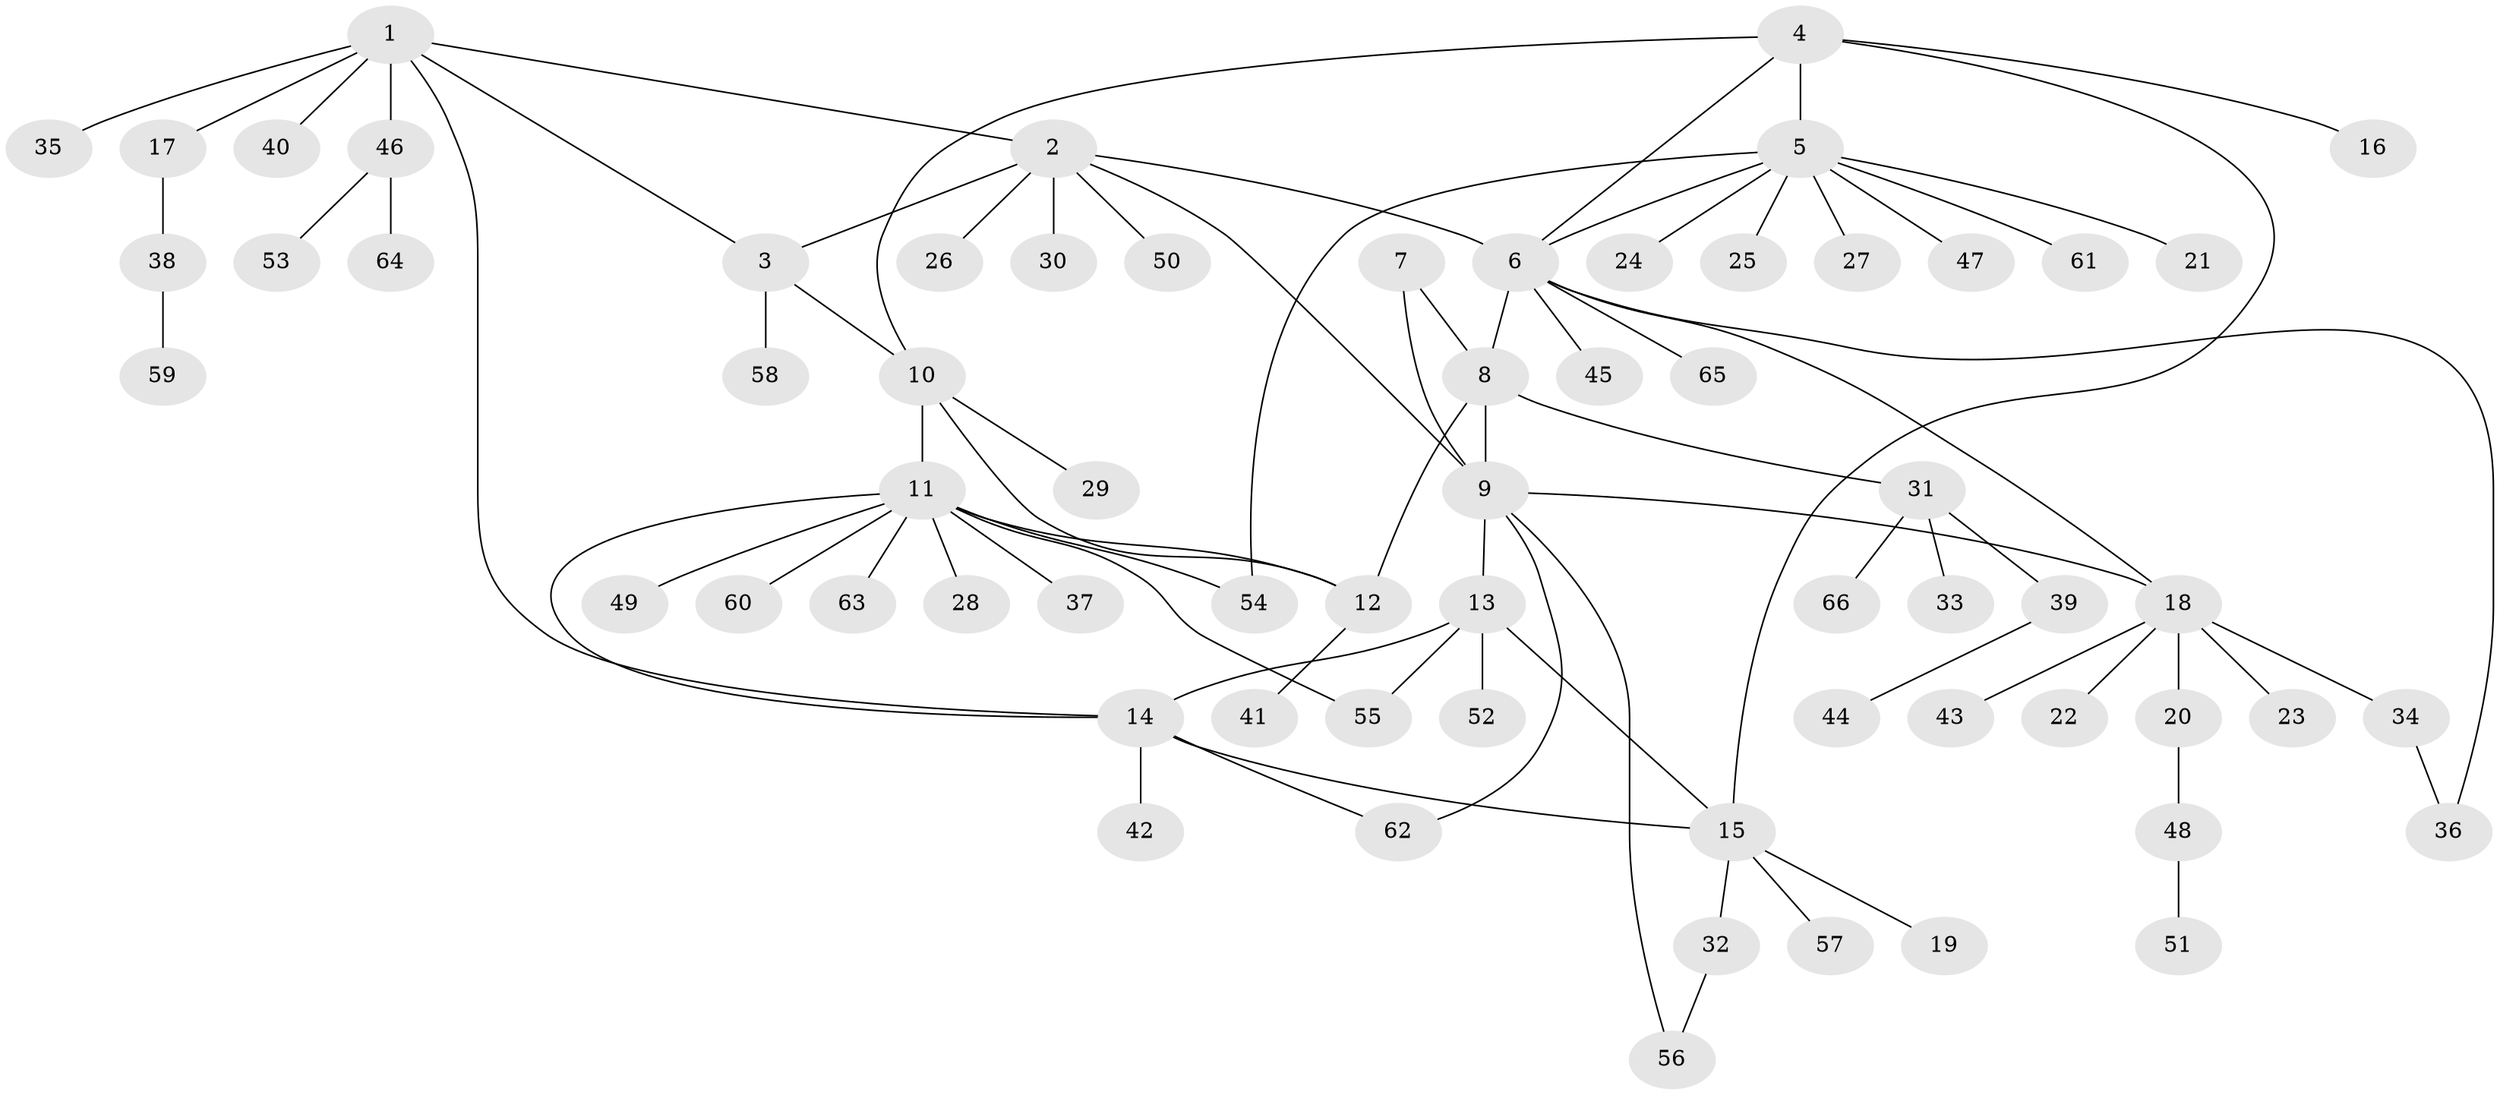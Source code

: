 // coarse degree distribution, {7: 0.061224489795918366, 6: 0.04081632653061224, 3: 0.04081632653061224, 14: 0.02040816326530612, 2: 0.16326530612244897, 9: 0.04081632653061224, 5: 0.04081632653061224, 1: 0.5918367346938775}
// Generated by graph-tools (version 1.1) at 2025/52/02/27/25 19:52:17]
// undirected, 66 vertices, 82 edges
graph export_dot {
graph [start="1"]
  node [color=gray90,style=filled];
  1;
  2;
  3;
  4;
  5;
  6;
  7;
  8;
  9;
  10;
  11;
  12;
  13;
  14;
  15;
  16;
  17;
  18;
  19;
  20;
  21;
  22;
  23;
  24;
  25;
  26;
  27;
  28;
  29;
  30;
  31;
  32;
  33;
  34;
  35;
  36;
  37;
  38;
  39;
  40;
  41;
  42;
  43;
  44;
  45;
  46;
  47;
  48;
  49;
  50;
  51;
  52;
  53;
  54;
  55;
  56;
  57;
  58;
  59;
  60;
  61;
  62;
  63;
  64;
  65;
  66;
  1 -- 2;
  1 -- 3;
  1 -- 14;
  1 -- 17;
  1 -- 35;
  1 -- 40;
  1 -- 46;
  2 -- 3;
  2 -- 6;
  2 -- 9;
  2 -- 26;
  2 -- 30;
  2 -- 50;
  3 -- 10;
  3 -- 58;
  4 -- 5;
  4 -- 6;
  4 -- 10;
  4 -- 15;
  4 -- 16;
  5 -- 6;
  5 -- 21;
  5 -- 24;
  5 -- 25;
  5 -- 27;
  5 -- 47;
  5 -- 54;
  5 -- 61;
  6 -- 8;
  6 -- 18;
  6 -- 36;
  6 -- 45;
  6 -- 65;
  7 -- 8;
  7 -- 9;
  8 -- 9;
  8 -- 12;
  8 -- 31;
  9 -- 13;
  9 -- 18;
  9 -- 56;
  9 -- 62;
  10 -- 11;
  10 -- 12;
  10 -- 29;
  11 -- 12;
  11 -- 14;
  11 -- 28;
  11 -- 37;
  11 -- 49;
  11 -- 54;
  11 -- 55;
  11 -- 60;
  11 -- 63;
  12 -- 41;
  13 -- 14;
  13 -- 15;
  13 -- 52;
  13 -- 55;
  14 -- 15;
  14 -- 42;
  14 -- 62;
  15 -- 19;
  15 -- 32;
  15 -- 57;
  17 -- 38;
  18 -- 20;
  18 -- 22;
  18 -- 23;
  18 -- 34;
  18 -- 43;
  20 -- 48;
  31 -- 33;
  31 -- 39;
  31 -- 66;
  32 -- 56;
  34 -- 36;
  38 -- 59;
  39 -- 44;
  46 -- 53;
  46 -- 64;
  48 -- 51;
}

